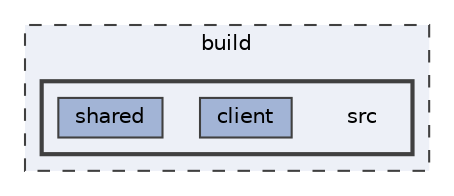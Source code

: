 digraph "/home/alexandros/Documents/PLT/V4/pokemon-championship/build/src"
{
 // LATEX_PDF_SIZE
  bgcolor="transparent";
  edge [fontname=Helvetica,fontsize=10,labelfontname=Helvetica,labelfontsize=10];
  node [fontname=Helvetica,fontsize=10,shape=box,height=0.2,width=0.4];
  compound=true
  subgraph clusterdir_4fef79e7177ba769987a8da36c892c5f {
    graph [ bgcolor="#edf0f7", pencolor="grey25", label="build", fontname=Helvetica,fontsize=10 style="filled,dashed", URL="dir_4fef79e7177ba769987a8da36c892c5f.html",tooltip=""]
  subgraph clusterdir_4e7c8c4fc0d923782da8a23d70a9725b {
    graph [ bgcolor="#edf0f7", pencolor="grey25", label="", fontname=Helvetica,fontsize=10 style="filled,bold", URL="dir_4e7c8c4fc0d923782da8a23d70a9725b.html",tooltip=""]
    dir_4e7c8c4fc0d923782da8a23d70a9725b [shape=plaintext, label="src"];
  dir_d8808560753205240cd818a043c2046c [label="client", fillcolor="#a2b4d6", color="grey25", style="filled", URL="dir_d8808560753205240cd818a043c2046c.html",tooltip=""];
  dir_26754244db239dad64c9e449f773c515 [label="shared", fillcolor="#a2b4d6", color="grey25", style="filled", URL="dir_26754244db239dad64c9e449f773c515.html",tooltip=""];
  }
  }
}
